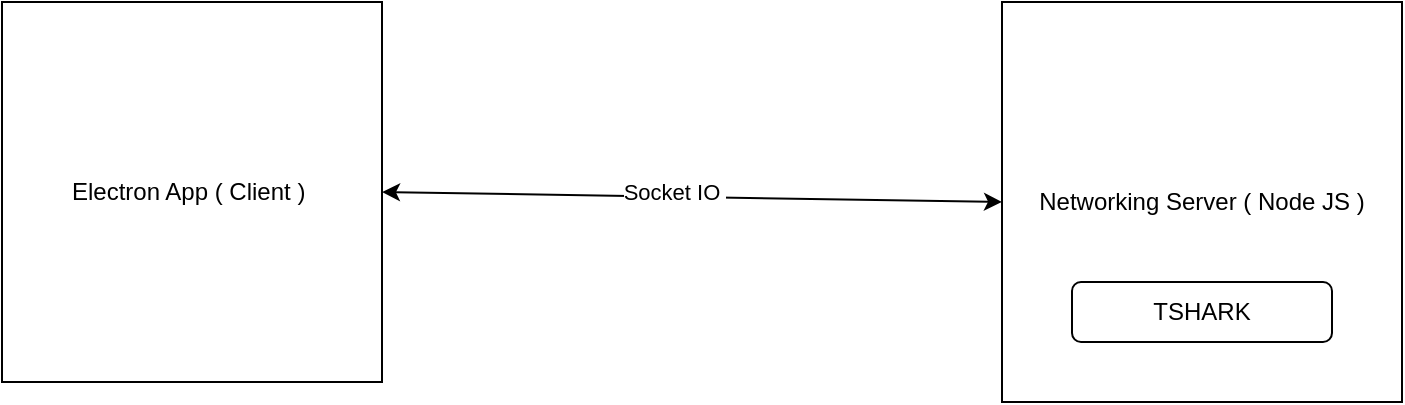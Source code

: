 <mxfile>
    <diagram id="RMuZ1mjswI28hwQgSMnG" name="Page-1">
        <mxGraphModel dx="1055" dy="593" grid="1" gridSize="10" guides="1" tooltips="1" connect="1" arrows="1" fold="1" page="1" pageScale="1" pageWidth="850" pageHeight="1100" math="0" shadow="0">
            <root>
                <mxCell id="0"/>
                <mxCell id="1" parent="0"/>
                <mxCell id="2" value="Electron App ( Client )&amp;nbsp;" style="whiteSpace=wrap;html=1;aspect=fixed;" vertex="1" parent="1">
                    <mxGeometry x="60" y="260" width="190" height="190" as="geometry"/>
                </mxCell>
                <mxCell id="3" value="Networking Server ( Node JS )" style="whiteSpace=wrap;html=1;aspect=fixed;" vertex="1" parent="1">
                    <mxGeometry x="560" y="260" width="200" height="200" as="geometry"/>
                </mxCell>
                <mxCell id="7" value="" style="endArrow=classic;startArrow=classic;html=1;exitX=1;exitY=0.5;exitDx=0;exitDy=0;entryX=0;entryY=0.5;entryDx=0;entryDy=0;" edge="1" parent="1" source="2" target="3">
                    <mxGeometry width="50" height="50" relative="1" as="geometry">
                        <mxPoint x="390" y="450" as="sourcePoint"/>
                        <mxPoint x="440" y="400" as="targetPoint"/>
                    </mxGeometry>
                </mxCell>
                <mxCell id="9" value="Socket IO&amp;nbsp;&lt;br&gt;" style="edgeLabel;html=1;align=center;verticalAlign=middle;resizable=0;points=[];" vertex="1" connectable="0" parent="7">
                    <mxGeometry x="-0.057" y="3" relative="1" as="geometry">
                        <mxPoint as="offset"/>
                    </mxGeometry>
                </mxCell>
                <mxCell id="10" value="TSHARK" style="rounded=1;whiteSpace=wrap;html=1;" vertex="1" parent="1">
                    <mxGeometry x="595" y="400" width="130" height="30" as="geometry"/>
                </mxCell>
            </root>
        </mxGraphModel>
    </diagram>
</mxfile>